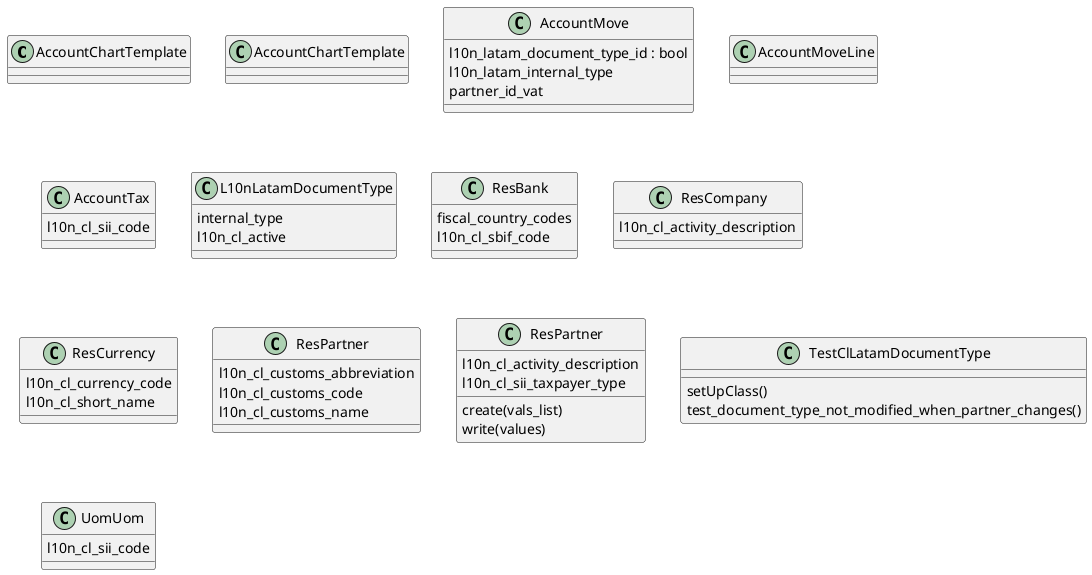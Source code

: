 @startuml classes_l10n_cl
set namespaceSeparator none
class "AccountChartTemplate" as odoo_src.odoo.addons.l10n_cl.demo.account_demo.AccountChartTemplate {
}
class "AccountChartTemplate" as odoo_src.odoo.addons.l10n_cl.models.template_cl.AccountChartTemplate {
}
class "AccountMove" as odoo_src.odoo.addons.l10n_cl.models.account_move.AccountMove {
  l10n_latam_document_type_id : bool
  l10n_latam_internal_type
  partner_id_vat
}
class "AccountMoveLine" as odoo_src.odoo.addons.l10n_cl.models.account_move_line.AccountMoveLine {
}
class "AccountTax" as odoo_src.odoo.addons.l10n_cl.models.account_tax.AccountTax {
  l10n_cl_sii_code
}
class "L10nLatamDocumentType" as odoo_src.odoo.addons.l10n_cl.models.l10n_latam_document_type.L10nLatamDocumentType {
  internal_type
  l10n_cl_active
}
class "ResBank" as odoo_src.odoo.addons.l10n_cl.models.res_partner_bank.ResBank {
  fiscal_country_codes
  l10n_cl_sbif_code
}
class "ResCompany" as odoo_src.odoo.addons.l10n_cl.models.res_company.ResCompany {
  l10n_cl_activity_description
}
class "ResCurrency" as odoo_src.odoo.addons.l10n_cl.models.res_currency.ResCurrency {
  l10n_cl_currency_code
  l10n_cl_short_name
}
class "ResPartner" as odoo_src.odoo.addons.l10n_cl.models.res_country.ResPartner {
  l10n_cl_customs_abbreviation
  l10n_cl_customs_code
  l10n_cl_customs_name
}
class "ResPartner" as odoo_src.odoo.addons.l10n_cl.models.res_partner.ResPartner {
  l10n_cl_activity_description
  l10n_cl_sii_taxpayer_type
  create(vals_list)
  write(values)
}
class "TestClLatamDocumentType" as odoo_src.odoo.addons.l10n_cl.tests.test_latam_document_type.TestClLatamDocumentType {
  setUpClass()
  test_document_type_not_modified_when_partner_changes()
}
class "UomUom" as odoo_src.odoo.addons.l10n_cl.models.uom_uom.UomUom {
  l10n_cl_sii_code
}
@enduml
